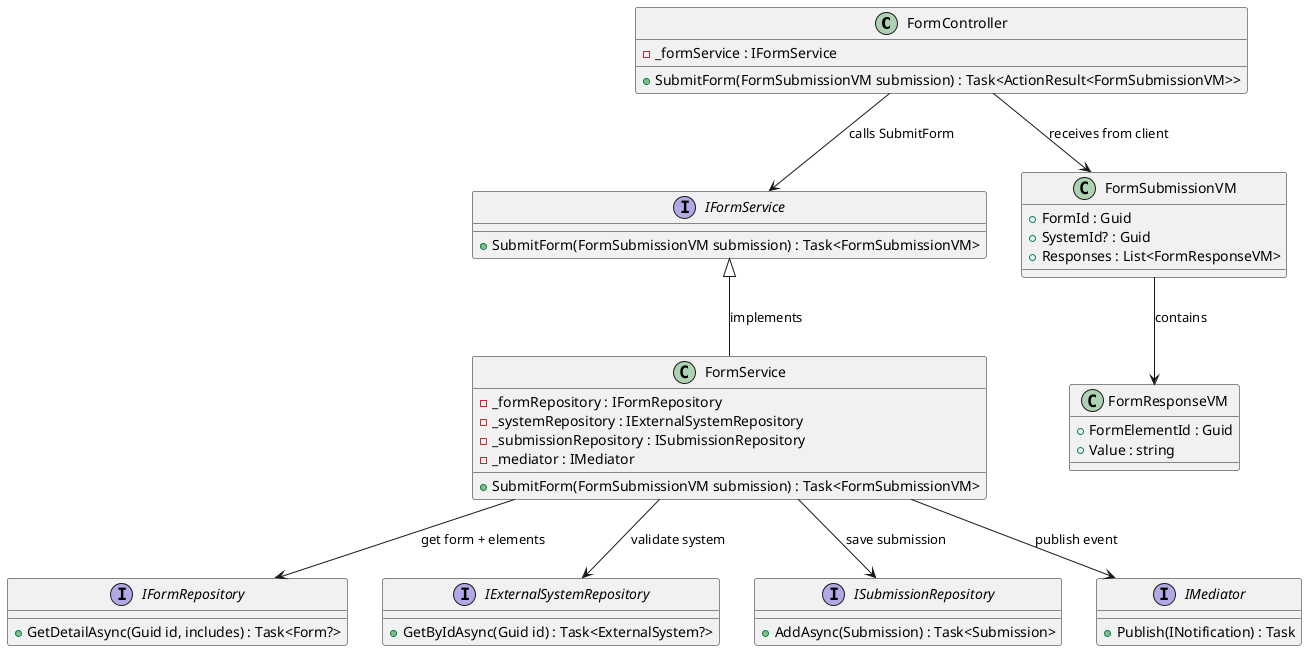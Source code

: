 @startuml
top to bottom direction

' === Controller Layer ===
class FormController {
    -_formService : IFormService
    +SubmitForm(FormSubmissionVM submission) : Task<ActionResult<FormSubmissionVM>>
}

' === Service Layer ===
interface IFormService {
    +SubmitForm(FormSubmissionVM submission) : Task<FormSubmissionVM>
}

class FormService {
    -_formRepository : IFormRepository
    -_systemRepository : IExternalSystemRepository
    -_submissionRepository : ISubmissionRepository
    -_mediator : IMediator

    +SubmitForm(FormSubmissionVM submission) : Task<FormSubmissionVM>
}

FormController --> IFormService : "calls SubmitForm"
FormService -u-|> IFormService : "implements"

' === Repository Layer ===
interface IFormRepository {
    +GetDetailAsync(Guid id, includes) : Task<Form?>
}

interface IExternalSystemRepository {
    +GetByIdAsync(Guid id) : Task<ExternalSystem?>
}

interface ISubmissionRepository {
    +AddAsync(Submission) : Task<Submission>
}

interface IMediator {
    +Publish(INotification) : Task
}

FormService --> IFormRepository : "get form + elements"
FormService --> IExternalSystemRepository : "validate system"
FormService --> ISubmissionRepository : "save submission"
FormService --> IMediator : "publish event"

' === View Models ===
class FormSubmissionVM {
    +FormId : Guid
    +SystemId? : Guid
    +Responses : List<FormResponseVM>
}

class FormResponseVM {
    +FormElementId : Guid
    +Value : string
}

FormController --> FormSubmissionVM : "receives from client"
FormSubmissionVM --> FormResponseVM : "contains"

@enduml
